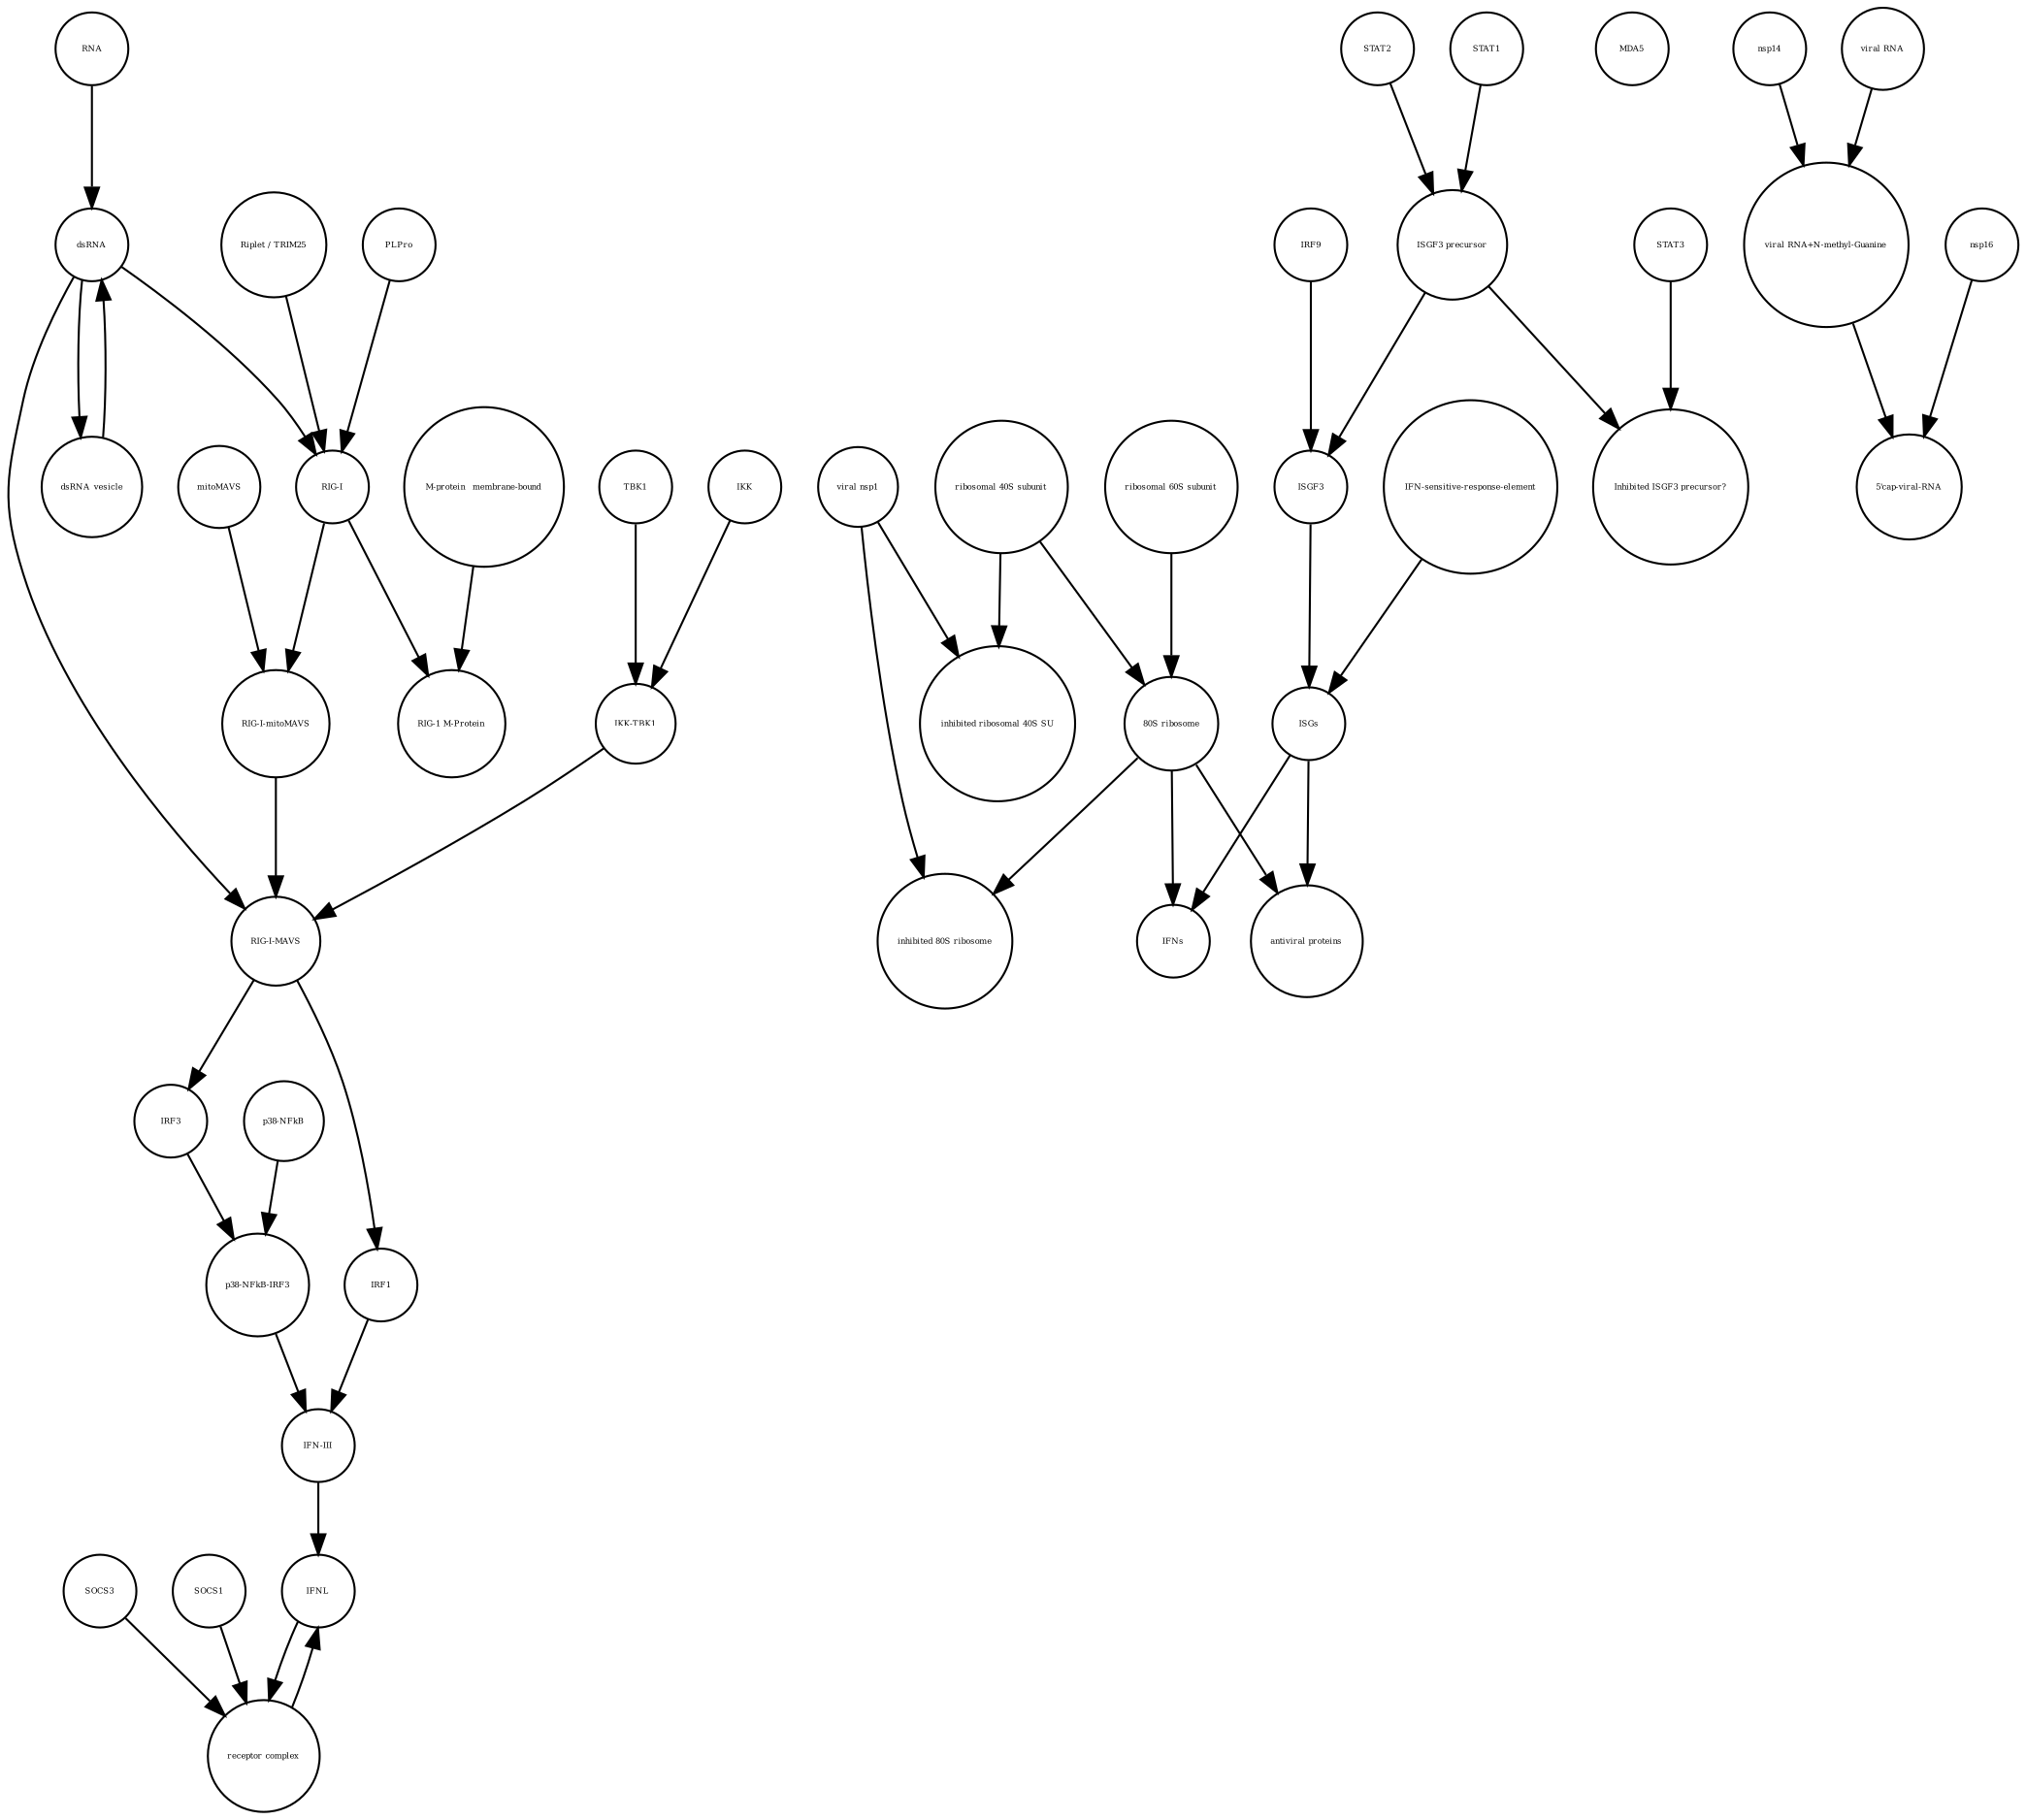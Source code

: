 strict digraph  {
"RIG-I" [annotation="", bipartite=0, cls=macromolecule, fontsize=4, label="RIG-I", shape=circle];
"RIG-1 M-Protein" [annotation="", bipartite=0, cls=complex, fontsize=4, label="RIG-1 M-Protein", shape=circle];
"inhibited ribosomal 40S SU" [annotation="urn_miriam_doi_10.1101%2F2020.05.18.102467", bipartite=0, cls=complex, fontsize=4, label="inhibited ribosomal 40S SU", shape=circle];
"Riplet / TRIM25" [annotation="", bipartite=0, cls=macromolecule, fontsize=4, label="Riplet / TRIM25", shape=circle];
"viral nsp1" [annotation="", bipartite=0, cls=macromolecule, fontsize=4, label="viral nsp1", shape=circle];
"antiviral proteins" [annotation="", bipartite=0, cls=macromolecule, fontsize=4, label="antiviral proteins", shape=circle];
"inhibited 80S ribosome" [annotation="", bipartite=0, cls=complex, fontsize=4, label="inhibited 80S ribosome", shape=circle];
IFNs [annotation="", bipartite=0, cls=macromolecule, fontsize=4, label=IFNs, shape=circle];
PLPro [annotation="", bipartite=0, cls=macromolecule, fontsize=4, label=PLPro, shape=circle];
dsRNA_vesicle [annotation="", bipartite=0, cls="nucleic acid feature", fontsize=4, label=dsRNA_vesicle, shape=circle];
"ISGF3 precursor" [annotation="", bipartite=0, cls=complex, fontsize=4, label="ISGF3 precursor", shape=circle];
mitoMAVS [annotation="", bipartite=0, cls=macromolecule, fontsize=4, label=mitoMAVS, shape=circle];
MDA5 [annotation="", bipartite=0, cls=macromolecule, fontsize=4, label=MDA5, shape=circle];
"ribosomal 40S subunit" [annotation="", bipartite=0, cls=complex, fontsize=4, label="ribosomal 40S subunit", shape=circle];
IRF3 [annotation="", bipartite=0, cls=macromolecule, fontsize=4, label=IRF3, shape=circle];
"RIG-I-MAVS" [annotation="", bipartite=0, cls=complex, fontsize=4, label="RIG-I-MAVS", shape=circle];
"receptor complex" [annotation="", bipartite=0, cls=complex, fontsize=4, label="receptor complex", shape=circle];
"ribosomal 60S subunit" [annotation="", bipartite=0, cls=complex, fontsize=4, label="ribosomal 60S subunit", shape=circle];
SOCS3 [annotation="", bipartite=0, cls=macromolecule, fontsize=4, label=SOCS3, shape=circle];
STAT3 [annotation="", bipartite=0, cls=macromolecule, fontsize=4, label=STAT3, shape=circle];
"p38-NFkB" [annotation="", bipartite=0, cls=complex, fontsize=4, label="p38-NFkB", shape=circle];
nsp14 [annotation="", bipartite=0, cls=macromolecule, fontsize=4, label=nsp14, shape=circle];
STAT2 [annotation="", bipartite=0, cls=macromolecule, fontsize=4, label=STAT2, shape=circle];
TBK1 [annotation="", bipartite=0, cls=macromolecule, fontsize=4, label=TBK1, shape=circle];
RNA [annotation="", bipartite=0, cls="nucleic acid feature", fontsize=4, label=RNA, shape=circle];
dsRNA [annotation="", bipartite=0, cls="nucleic acid feature", fontsize=4, label=dsRNA, shape=circle];
"5'cap-viral-RNA" [annotation="", bipartite=0, cls="nucleic acid feature", fontsize=4, label="5'cap-viral-RNA", shape=circle];
"viral RNA" [annotation="", bipartite=0, cls="nucleic acid feature", fontsize=4, label="viral RNA", shape=circle];
IFNL [annotation="", bipartite=0, cls=macromolecule, fontsize=4, label=IFNL, shape=circle];
STAT1 [annotation="", bipartite=0, cls=macromolecule, fontsize=4, label=STAT1, shape=circle];
"p38-NFkB-IRF3" [annotation="", bipartite=0, cls=complex, fontsize=4, label="p38-NFkB-IRF3", shape=circle];
SOCS1 [annotation="", bipartite=0, cls=macromolecule, fontsize=4, label=SOCS1, shape=circle];
ISGs [annotation="", bipartite=0, cls="nucleic acid feature", fontsize=4, label=ISGs, shape=circle];
"80S ribosome" [annotation="", bipartite=0, cls=complex, fontsize=4, label="80S ribosome", shape=circle];
"IKK-TBK1" [annotation="", bipartite=0, cls=complex, fontsize=4, label="IKK-TBK1", shape=circle];
"RIG-I-mitoMAVS" [annotation="", bipartite=0, cls=complex, fontsize=4, label="RIG-I-mitoMAVS", shape=circle];
"Inhibited ISGF3 precursor?" [annotation="", bipartite=0, cls=complex, fontsize=4, label="Inhibited ISGF3 precursor?", shape=circle];
"M-protein_ membrane-bound" [annotation="", bipartite=0, cls=macromolecule, fontsize=4, label="M-protein_ membrane-bound", shape=circle];
ISGF3 [annotation="", bipartite=0, cls=complex, fontsize=4, label=ISGF3, shape=circle];
"viral RNA+N-methyl-Guanine" [annotation="", bipartite=0, cls="nucleic acid feature", fontsize=4, label="viral RNA+N-methyl-Guanine", shape=circle];
nsp16 [annotation="", bipartite=0, cls=macromolecule, fontsize=4, label=nsp16, shape=circle];
"IFN-sensitive-response-element" [annotation="", bipartite=0, cls="nucleic acid feature", fontsize=4, label="IFN-sensitive-response-element", shape=circle];
IRF1 [annotation="", bipartite=0, cls=macromolecule, fontsize=4, label=IRF1, shape=circle];
"IFN-III" [annotation="", bipartite=0, cls=macromolecule, fontsize=4, label="IFN-III", shape=circle];
IKK [annotation="", bipartite=0, cls=macromolecule, fontsize=4, label=IKK, shape=circle];
IRF9 [annotation="", bipartite=0, cls=macromolecule, fontsize=4, label=IRF9, shape=circle];
"RIG-I" -> "RIG-I-mitoMAVS"  [annotation="", interaction_type=production];
"RIG-I" -> "RIG-1 M-Protein"  [annotation="", interaction_type=production];
"Riplet / TRIM25" -> "RIG-I"  [annotation="", interaction_type=catalysis];
"viral nsp1" -> "inhibited 80S ribosome"  [annotation="", interaction_type=production];
"viral nsp1" -> "inhibited ribosomal 40S SU"  [annotation="", interaction_type=production];
PLPro -> "RIG-I"  [annotation="", interaction_type=catalysis];
dsRNA_vesicle -> dsRNA  [annotation="", interaction_type=production];
"ISGF3 precursor" -> "Inhibited ISGF3 precursor?"  [annotation="", interaction_type=production];
"ISGF3 precursor" -> ISGF3  [annotation="", interaction_type=production];
mitoMAVS -> "RIG-I-mitoMAVS"  [annotation="", interaction_type=production];
"ribosomal 40S subunit" -> "inhibited ribosomal 40S SU"  [annotation="", interaction_type=production];
"ribosomal 40S subunit" -> "80S ribosome"  [annotation="", interaction_type=production];
IRF3 -> "p38-NFkB-IRF3"  [annotation="", interaction_type=production];
"RIG-I-MAVS" -> IRF3  [annotation="", interaction_type=stimulation];
"RIG-I-MAVS" -> IRF1  [annotation="", interaction_type=catalysis];
"receptor complex" -> IFNL  [annotation="", interaction_type=production];
"ribosomal 60S subunit" -> "80S ribosome"  [annotation="", interaction_type=production];
SOCS3 -> "receptor complex"  [annotation="", interaction_type=production];
STAT3 -> "Inhibited ISGF3 precursor?"  [annotation="", interaction_type=production];
"p38-NFkB" -> "p38-NFkB-IRF3"  [annotation="", interaction_type=production];
nsp14 -> "viral RNA+N-methyl-Guanine"  [annotation="", interaction_type=catalysis];
STAT2 -> "ISGF3 precursor"  [annotation="", interaction_type=production];
TBK1 -> "IKK-TBK1"  [annotation="", interaction_type=production];
RNA -> dsRNA  [annotation="", interaction_type=production];
dsRNA -> dsRNA_vesicle  [annotation="", interaction_type=production];
dsRNA -> "RIG-I-MAVS"  [annotation="", interaction_type="necessary stimulation"];
dsRNA -> "RIG-I"  [annotation="", interaction_type="necessary stimulation"];
"viral RNA" -> "viral RNA+N-methyl-Guanine"  [annotation="", interaction_type=production];
IFNL -> "receptor complex"  [annotation="", interaction_type=stimulation];
STAT1 -> "ISGF3 precursor"  [annotation="", interaction_type=production];
"p38-NFkB-IRF3" -> "IFN-III"  [annotation="", interaction_type=stimulation];
SOCS1 -> "receptor complex"  [annotation="", interaction_type=production];
ISGs -> IFNs  [annotation="", interaction_type=production];
ISGs -> "antiviral proteins"  [annotation="", interaction_type=production];
"80S ribosome" -> IFNs  [annotation="", interaction_type=catalysis];
"80S ribosome" -> "antiviral proteins"  [annotation="", interaction_type=catalysis];
"80S ribosome" -> "inhibited 80S ribosome"  [annotation="", interaction_type=production];
"IKK-TBK1" -> "RIG-I-MAVS"  [annotation="", interaction_type=production];
"RIG-I-mitoMAVS" -> "RIG-I-MAVS"  [annotation="", interaction_type=production];
"M-protein_ membrane-bound" -> "RIG-1 M-Protein"  [annotation="", interaction_type=production];
ISGF3 -> ISGs  [annotation="", interaction_type="necessary stimulation"];
"viral RNA+N-methyl-Guanine" -> "5'cap-viral-RNA"  [annotation="", interaction_type=production];
nsp16 -> "5'cap-viral-RNA"  [annotation="urn_miriam_doi_10.1016%2Fj.chom.2020.05.008", interaction_type=catalysis];
"IFN-sensitive-response-element" -> ISGs  [annotation="", interaction_type=production];
IRF1 -> "IFN-III"  [annotation="", interaction_type=stimulation];
"IFN-III" -> IFNL  [annotation="", interaction_type=production];
IKK -> "IKK-TBK1"  [annotation="", interaction_type=production];
IRF9 -> ISGF3  [annotation="", interaction_type=production];
}
